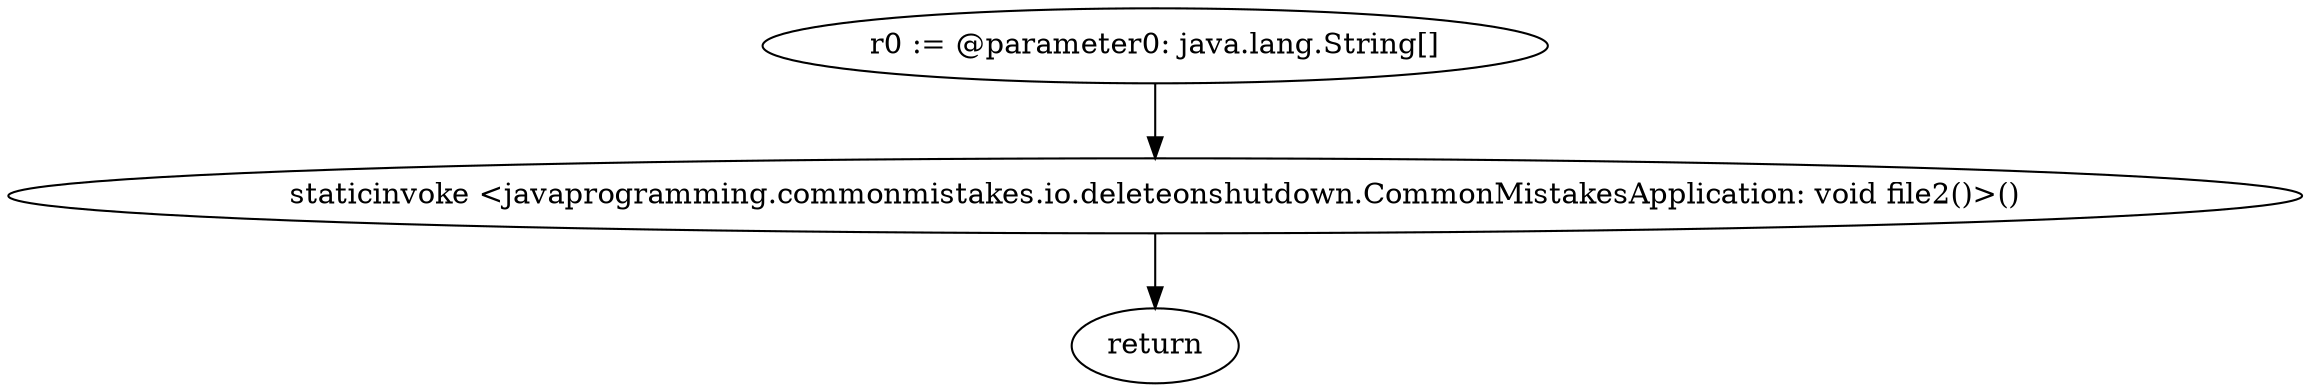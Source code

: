digraph "unitGraph" {
    "r0 := @parameter0: java.lang.String[]"
    "staticinvoke <javaprogramming.commonmistakes.io.deleteonshutdown.CommonMistakesApplication: void file2()>()"
    "return"
    "r0 := @parameter0: java.lang.String[]"->"staticinvoke <javaprogramming.commonmistakes.io.deleteonshutdown.CommonMistakesApplication: void file2()>()";
    "staticinvoke <javaprogramming.commonmistakes.io.deleteonshutdown.CommonMistakesApplication: void file2()>()"->"return";
}

